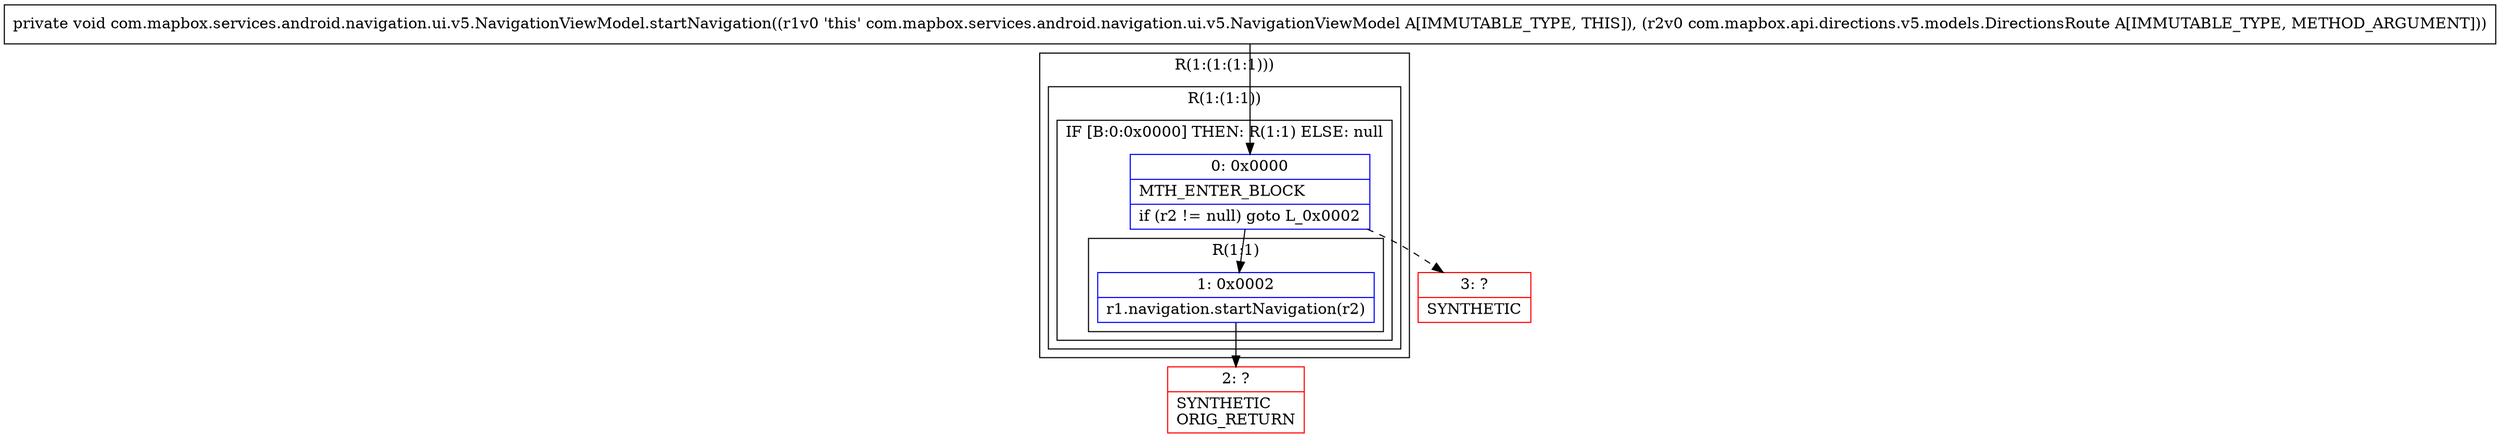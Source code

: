 digraph "CFG forcom.mapbox.services.android.navigation.ui.v5.NavigationViewModel.startNavigation(Lcom\/mapbox\/api\/directions\/v5\/models\/DirectionsRoute;)V" {
subgraph cluster_Region_1519024216 {
label = "R(1:(1:(1:1)))";
node [shape=record,color=blue];
subgraph cluster_Region_49743597 {
label = "R(1:(1:1))";
node [shape=record,color=blue];
subgraph cluster_IfRegion_1820034968 {
label = "IF [B:0:0x0000] THEN: R(1:1) ELSE: null";
node [shape=record,color=blue];
Node_0 [shape=record,label="{0\:\ 0x0000|MTH_ENTER_BLOCK\l|if (r2 != null) goto L_0x0002\l}"];
subgraph cluster_Region_867019131 {
label = "R(1:1)";
node [shape=record,color=blue];
Node_1 [shape=record,label="{1\:\ 0x0002|r1.navigation.startNavigation(r2)\l}"];
}
}
}
}
Node_2 [shape=record,color=red,label="{2\:\ ?|SYNTHETIC\lORIG_RETURN\l}"];
Node_3 [shape=record,color=red,label="{3\:\ ?|SYNTHETIC\l}"];
MethodNode[shape=record,label="{private void com.mapbox.services.android.navigation.ui.v5.NavigationViewModel.startNavigation((r1v0 'this' com.mapbox.services.android.navigation.ui.v5.NavigationViewModel A[IMMUTABLE_TYPE, THIS]), (r2v0 com.mapbox.api.directions.v5.models.DirectionsRoute A[IMMUTABLE_TYPE, METHOD_ARGUMENT])) }"];
MethodNode -> Node_0;
Node_0 -> Node_1;
Node_0 -> Node_3[style=dashed];
Node_1 -> Node_2;
}

